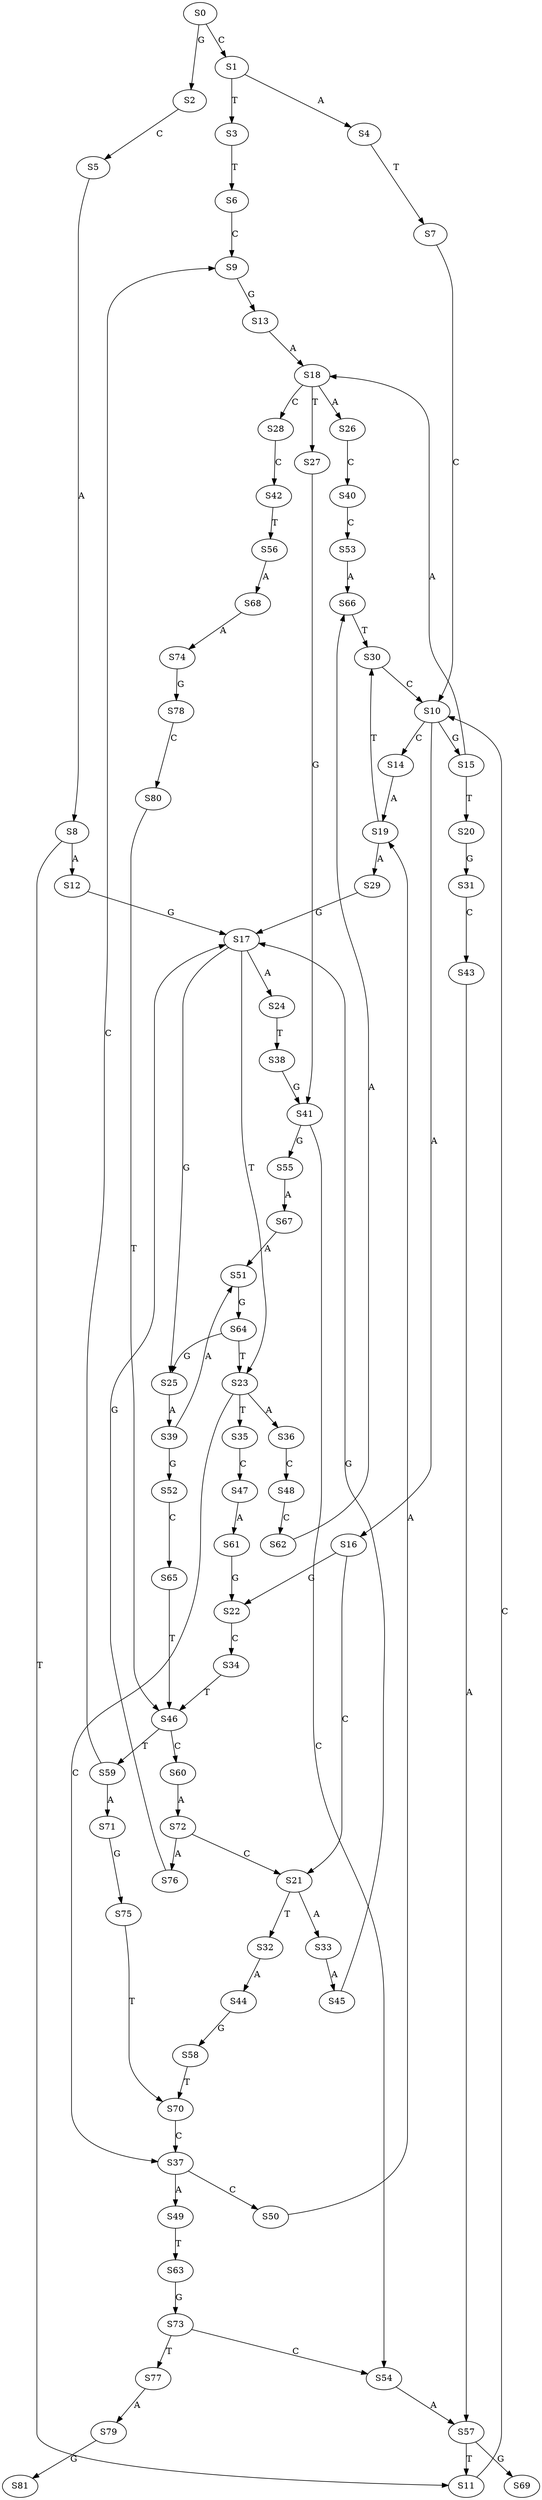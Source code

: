 strict digraph  {
	S0 -> S1 [ label = C ];
	S0 -> S2 [ label = G ];
	S1 -> S3 [ label = T ];
	S1 -> S4 [ label = A ];
	S2 -> S5 [ label = C ];
	S3 -> S6 [ label = T ];
	S4 -> S7 [ label = T ];
	S5 -> S8 [ label = A ];
	S6 -> S9 [ label = C ];
	S7 -> S10 [ label = C ];
	S8 -> S11 [ label = T ];
	S8 -> S12 [ label = A ];
	S9 -> S13 [ label = G ];
	S10 -> S14 [ label = C ];
	S10 -> S15 [ label = G ];
	S10 -> S16 [ label = A ];
	S11 -> S10 [ label = C ];
	S12 -> S17 [ label = G ];
	S13 -> S18 [ label = A ];
	S14 -> S19 [ label = A ];
	S15 -> S18 [ label = A ];
	S15 -> S20 [ label = T ];
	S16 -> S21 [ label = C ];
	S16 -> S22 [ label = G ];
	S17 -> S23 [ label = T ];
	S17 -> S24 [ label = A ];
	S17 -> S25 [ label = G ];
	S18 -> S26 [ label = A ];
	S18 -> S27 [ label = T ];
	S18 -> S28 [ label = C ];
	S19 -> S29 [ label = A ];
	S19 -> S30 [ label = T ];
	S20 -> S31 [ label = G ];
	S21 -> S32 [ label = T ];
	S21 -> S33 [ label = A ];
	S22 -> S34 [ label = C ];
	S23 -> S35 [ label = T ];
	S23 -> S36 [ label = A ];
	S23 -> S37 [ label = C ];
	S24 -> S38 [ label = T ];
	S25 -> S39 [ label = A ];
	S26 -> S40 [ label = C ];
	S27 -> S41 [ label = G ];
	S28 -> S42 [ label = C ];
	S29 -> S17 [ label = G ];
	S30 -> S10 [ label = C ];
	S31 -> S43 [ label = C ];
	S32 -> S44 [ label = A ];
	S33 -> S45 [ label = A ];
	S34 -> S46 [ label = T ];
	S35 -> S47 [ label = C ];
	S36 -> S48 [ label = C ];
	S37 -> S49 [ label = A ];
	S37 -> S50 [ label = C ];
	S38 -> S41 [ label = G ];
	S39 -> S51 [ label = A ];
	S39 -> S52 [ label = G ];
	S40 -> S53 [ label = C ];
	S41 -> S54 [ label = C ];
	S41 -> S55 [ label = G ];
	S42 -> S56 [ label = T ];
	S43 -> S57 [ label = A ];
	S44 -> S58 [ label = G ];
	S45 -> S17 [ label = G ];
	S46 -> S59 [ label = T ];
	S46 -> S60 [ label = C ];
	S47 -> S61 [ label = A ];
	S48 -> S62 [ label = C ];
	S49 -> S63 [ label = T ];
	S50 -> S19 [ label = A ];
	S51 -> S64 [ label = G ];
	S52 -> S65 [ label = C ];
	S53 -> S66 [ label = A ];
	S54 -> S57 [ label = A ];
	S55 -> S67 [ label = A ];
	S56 -> S68 [ label = A ];
	S57 -> S69 [ label = G ];
	S57 -> S11 [ label = T ];
	S58 -> S70 [ label = T ];
	S59 -> S71 [ label = A ];
	S59 -> S9 [ label = C ];
	S60 -> S72 [ label = A ];
	S61 -> S22 [ label = G ];
	S62 -> S66 [ label = A ];
	S63 -> S73 [ label = G ];
	S64 -> S23 [ label = T ];
	S64 -> S25 [ label = G ];
	S65 -> S46 [ label = T ];
	S66 -> S30 [ label = T ];
	S67 -> S51 [ label = A ];
	S68 -> S74 [ label = A ];
	S70 -> S37 [ label = C ];
	S71 -> S75 [ label = G ];
	S72 -> S76 [ label = A ];
	S72 -> S21 [ label = C ];
	S73 -> S54 [ label = C ];
	S73 -> S77 [ label = T ];
	S74 -> S78 [ label = G ];
	S75 -> S70 [ label = T ];
	S76 -> S17 [ label = G ];
	S77 -> S79 [ label = A ];
	S78 -> S80 [ label = C ];
	S79 -> S81 [ label = G ];
	S80 -> S46 [ label = T ];
}
